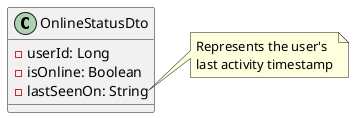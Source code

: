 @startuml

skinparam linetype ortho

class OnlineStatusDto {
  - userId: Long
  - isOnline: Boolean
  - lastSeenOn: String
}

note right of OnlineStatusDto::lastSeenOn
 Represents the user's
 last activity timestamp
end note

@enduml
